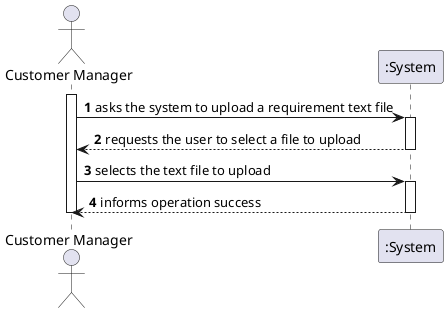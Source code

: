 @startuml US_2004_SSD

autonumber

actor Manager as "Customer Manager"

activate Manager

Manager -> ":System" : asks the system to upload a requirement text file
activate ":System"

":System" --> Manager : requests the user to select a file to upload
deactivate ":System"

Manager -> ":System" : selects the text file to upload
activate ":System"

":System" --> Manager : informs operation success
deactivate ":System"

deactivate Manager

@enduml
